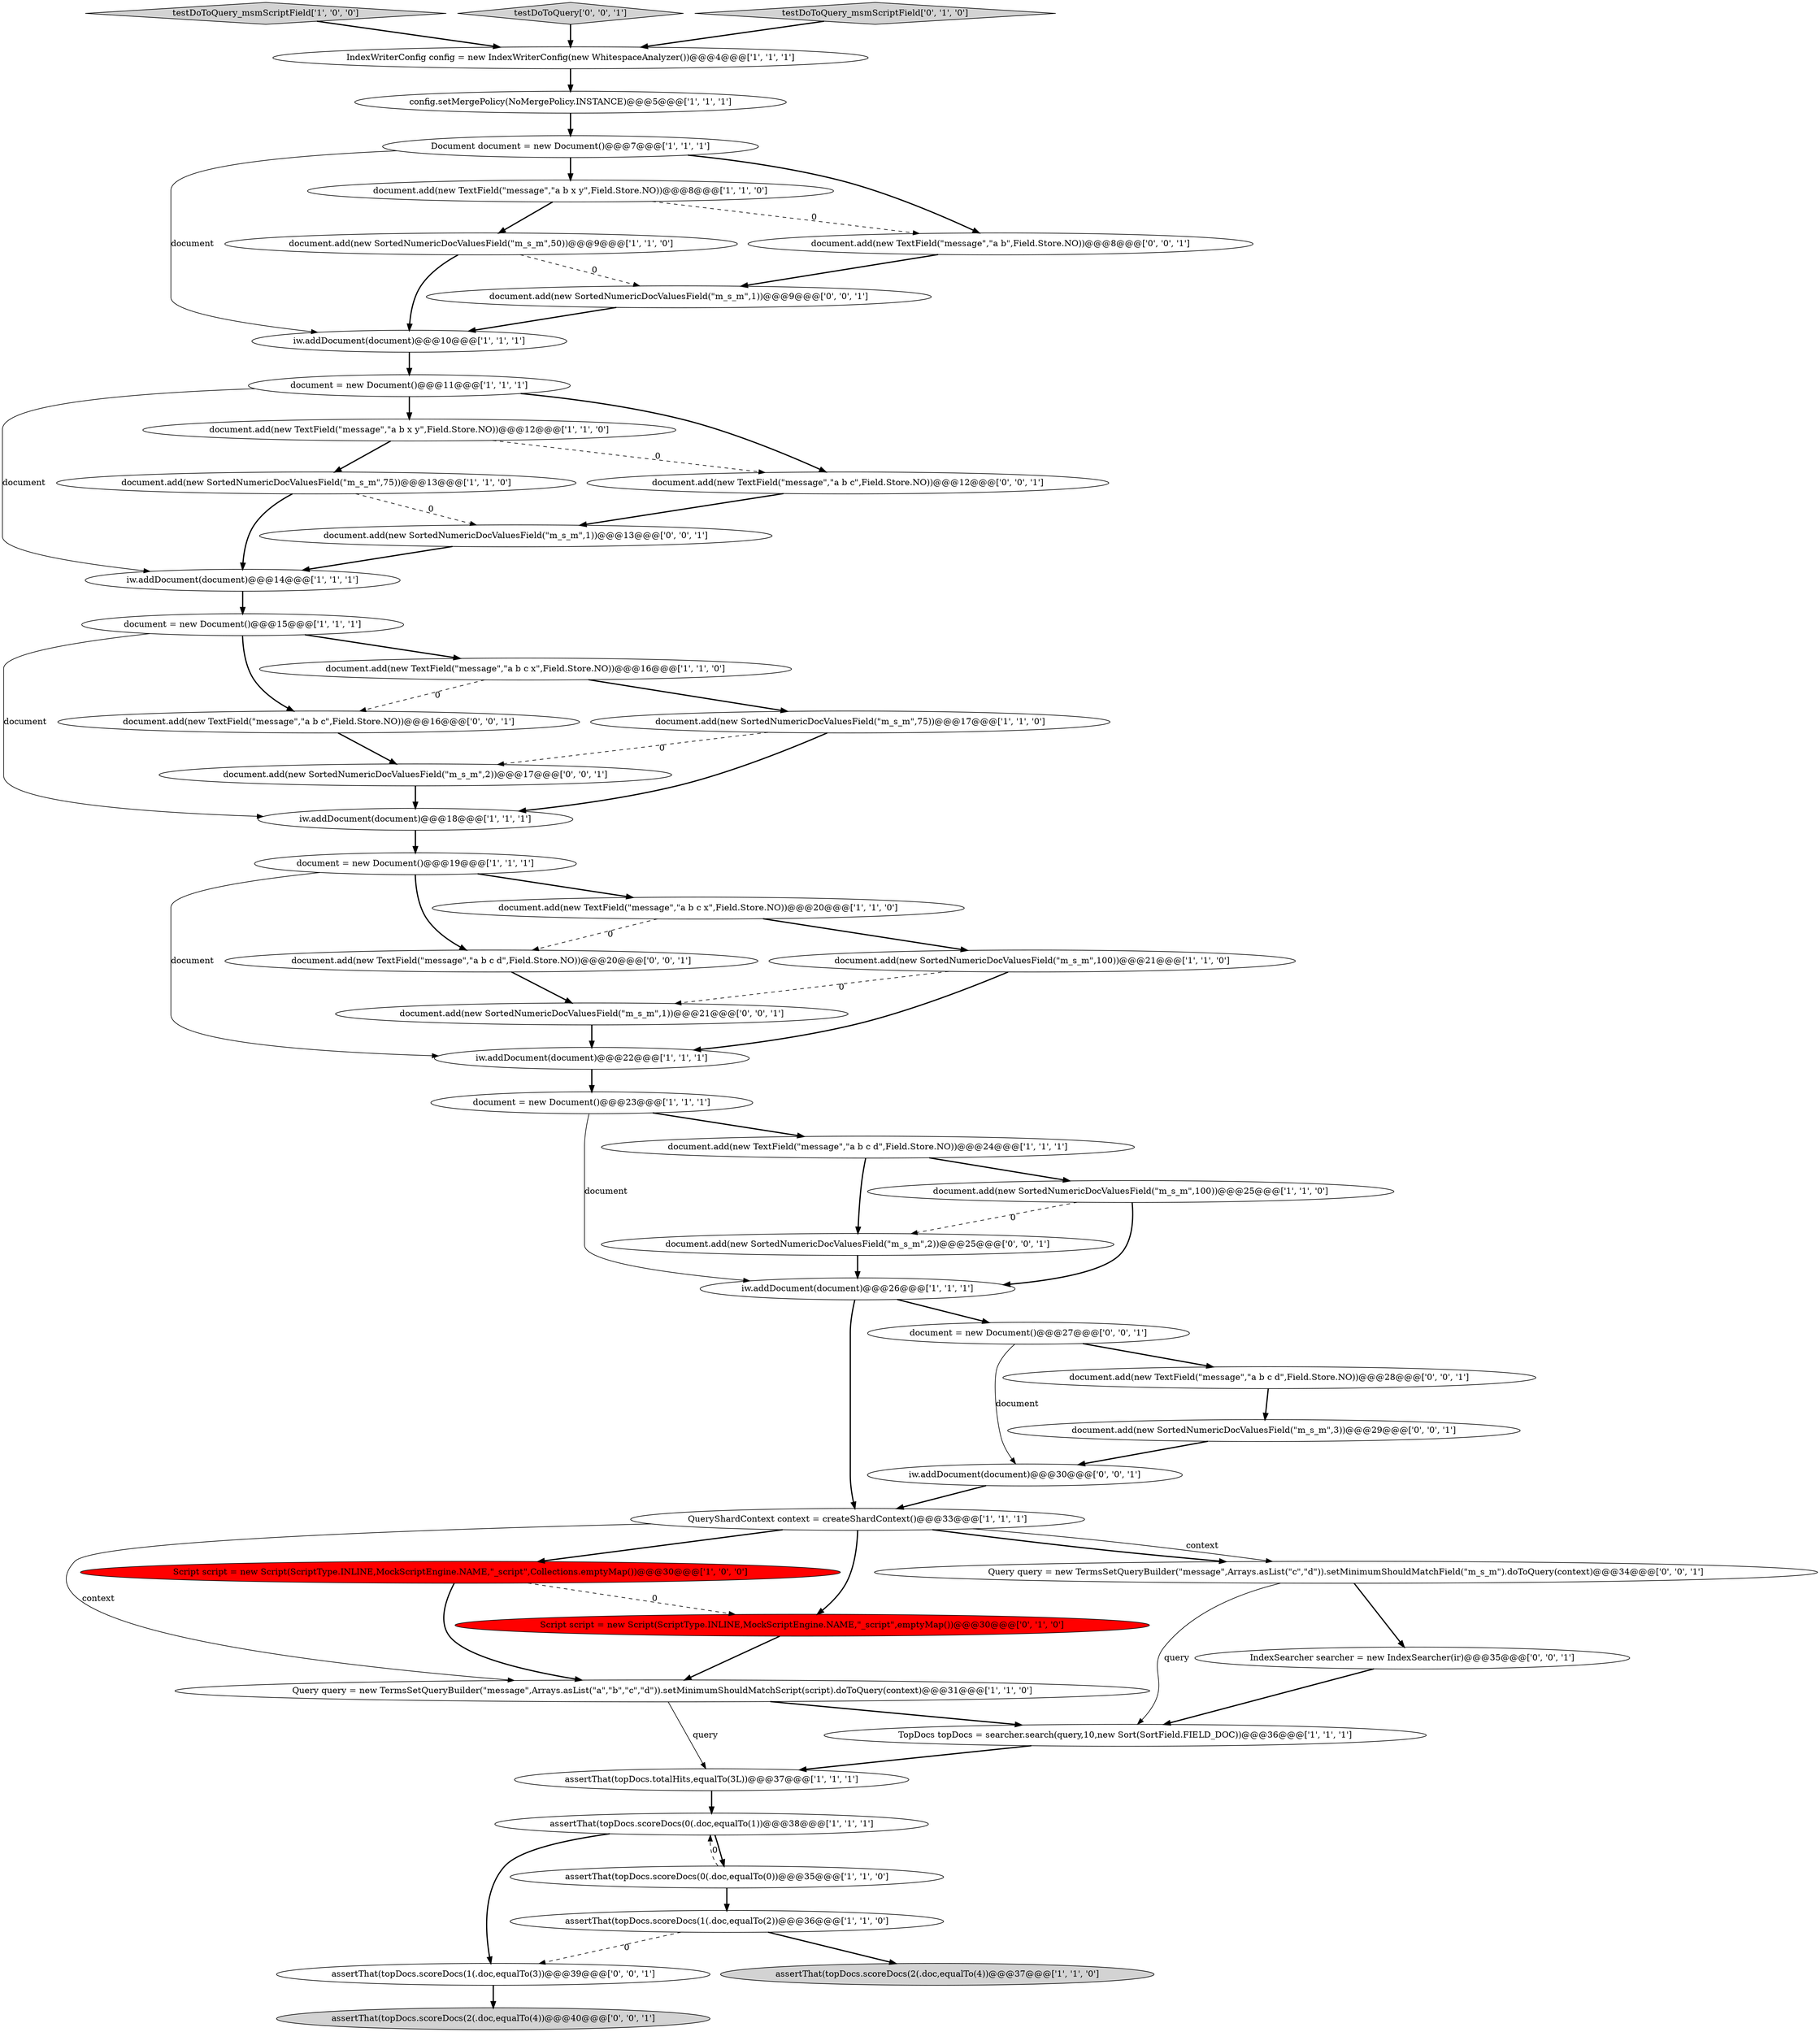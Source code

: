digraph {
17 [style = filled, label = "iw.addDocument(document)@@@18@@@['1', '1', '1']", fillcolor = white, shape = ellipse image = "AAA0AAABBB1BBB"];
25 [style = filled, label = "document = new Document()@@@23@@@['1', '1', '1']", fillcolor = white, shape = ellipse image = "AAA0AAABBB1BBB"];
6 [style = filled, label = "document.add(new SortedNumericDocValuesField(\"m_s_m\",50))@@@9@@@['1', '1', '0']", fillcolor = white, shape = ellipse image = "AAA0AAABBB1BBB"];
7 [style = filled, label = "iw.addDocument(document)@@@22@@@['1', '1', '1']", fillcolor = white, shape = ellipse image = "AAA0AAABBB1BBB"];
13 [style = filled, label = "iw.addDocument(document)@@@26@@@['1', '1', '1']", fillcolor = white, shape = ellipse image = "AAA0AAABBB1BBB"];
12 [style = filled, label = "document = new Document()@@@19@@@['1', '1', '1']", fillcolor = white, shape = ellipse image = "AAA0AAABBB1BBB"];
1 [style = filled, label = "document.add(new TextField(\"message\",\"a b x y\",Field.Store.NO))@@@8@@@['1', '1', '0']", fillcolor = white, shape = ellipse image = "AAA0AAABBB1BBB"];
19 [style = filled, label = "TopDocs topDocs = searcher.search(query,10,new Sort(SortField.FIELD_DOC))@@@36@@@['1', '1', '1']", fillcolor = white, shape = ellipse image = "AAA0AAABBB1BBB"];
5 [style = filled, label = "document.add(new SortedNumericDocValuesField(\"m_s_m\",100))@@@21@@@['1', '1', '0']", fillcolor = white, shape = ellipse image = "AAA0AAABBB1BBB"];
50 [style = filled, label = "document.add(new TextField(\"message\",\"a b c\",Field.Store.NO))@@@16@@@['0', '0', '1']", fillcolor = white, shape = ellipse image = "AAA0AAABBB3BBB"];
28 [style = filled, label = "assertThat(topDocs.scoreDocs(0(.doc,equalTo(1))@@@38@@@['1', '1', '1']", fillcolor = white, shape = ellipse image = "AAA0AAABBB1BBB"];
37 [style = filled, label = "document.add(new SortedNumericDocValuesField(\"m_s_m\",2))@@@17@@@['0', '0', '1']", fillcolor = white, shape = ellipse image = "AAA0AAABBB3BBB"];
22 [style = filled, label = "IndexWriterConfig config = new IndexWriterConfig(new WhitespaceAnalyzer())@@@4@@@['1', '1', '1']", fillcolor = white, shape = ellipse image = "AAA0AAABBB1BBB"];
29 [style = filled, label = "testDoToQuery_msmScriptField['1', '0', '0']", fillcolor = lightgray, shape = diamond image = "AAA0AAABBB1BBB"];
39 [style = filled, label = "document.add(new SortedNumericDocValuesField(\"m_s_m\",1))@@@21@@@['0', '0', '1']", fillcolor = white, shape = ellipse image = "AAA0AAABBB3BBB"];
21 [style = filled, label = "document = new Document()@@@11@@@['1', '1', '1']", fillcolor = white, shape = ellipse image = "AAA0AAABBB1BBB"];
51 [style = filled, label = "testDoToQuery['0', '0', '1']", fillcolor = lightgray, shape = diamond image = "AAA0AAABBB3BBB"];
10 [style = filled, label = "iw.addDocument(document)@@@10@@@['1', '1', '1']", fillcolor = white, shape = ellipse image = "AAA0AAABBB1BBB"];
11 [style = filled, label = "iw.addDocument(document)@@@14@@@['1', '1', '1']", fillcolor = white, shape = ellipse image = "AAA0AAABBB1BBB"];
8 [style = filled, label = "assertThat(topDocs.scoreDocs(1(.doc,equalTo(2))@@@36@@@['1', '1', '0']", fillcolor = white, shape = ellipse image = "AAA0AAABBB1BBB"];
45 [style = filled, label = "document.add(new SortedNumericDocValuesField(\"m_s_m\",1))@@@13@@@['0', '0', '1']", fillcolor = white, shape = ellipse image = "AAA0AAABBB3BBB"];
14 [style = filled, label = "assertThat(topDocs.totalHits,equalTo(3L))@@@37@@@['1', '1', '1']", fillcolor = white, shape = ellipse image = "AAA0AAABBB1BBB"];
30 [style = filled, label = "document.add(new SortedNumericDocValuesField(\"m_s_m\",100))@@@25@@@['1', '1', '0']", fillcolor = white, shape = ellipse image = "AAA0AAABBB1BBB"];
16 [style = filled, label = "Script script = new Script(ScriptType.INLINE,MockScriptEngine.NAME,\"_script\",Collections.emptyMap())@@@30@@@['1', '0', '0']", fillcolor = red, shape = ellipse image = "AAA1AAABBB1BBB"];
23 [style = filled, label = "document.add(new SortedNumericDocValuesField(\"m_s_m\",75))@@@17@@@['1', '1', '0']", fillcolor = white, shape = ellipse image = "AAA0AAABBB1BBB"];
36 [style = filled, label = "document.add(new TextField(\"message\",\"a b c d\",Field.Store.NO))@@@20@@@['0', '0', '1']", fillcolor = white, shape = ellipse image = "AAA0AAABBB3BBB"];
44 [style = filled, label = "IndexSearcher searcher = new IndexSearcher(ir)@@@35@@@['0', '0', '1']", fillcolor = white, shape = ellipse image = "AAA0AAABBB3BBB"];
15 [style = filled, label = "document = new Document()@@@15@@@['1', '1', '1']", fillcolor = white, shape = ellipse image = "AAA0AAABBB1BBB"];
49 [style = filled, label = "assertThat(topDocs.scoreDocs(1(.doc,equalTo(3))@@@39@@@['0', '0', '1']", fillcolor = white, shape = ellipse image = "AAA0AAABBB3BBB"];
35 [style = filled, label = "document.add(new TextField(\"message\",\"a b\",Field.Store.NO))@@@8@@@['0', '0', '1']", fillcolor = white, shape = ellipse image = "AAA0AAABBB3BBB"];
48 [style = filled, label = "Query query = new TermsSetQueryBuilder(\"message\",Arrays.asList(\"c\",\"d\")).setMinimumShouldMatchField(\"m_s_m\").doToQuery(context)@@@34@@@['0', '0', '1']", fillcolor = white, shape = ellipse image = "AAA0AAABBB3BBB"];
2 [style = filled, label = "document.add(new TextField(\"message\",\"a b c x\",Field.Store.NO))@@@20@@@['1', '1', '0']", fillcolor = white, shape = ellipse image = "AAA0AAABBB1BBB"];
42 [style = filled, label = "document.add(new SortedNumericDocValuesField(\"m_s_m\",2))@@@25@@@['0', '0', '1']", fillcolor = white, shape = ellipse image = "AAA0AAABBB3BBB"];
38 [style = filled, label = "document.add(new SortedNumericDocValuesField(\"m_s_m\",1))@@@9@@@['0', '0', '1']", fillcolor = white, shape = ellipse image = "AAA0AAABBB3BBB"];
4 [style = filled, label = "document.add(new TextField(\"message\",\"a b x y\",Field.Store.NO))@@@12@@@['1', '1', '0']", fillcolor = white, shape = ellipse image = "AAA0AAABBB1BBB"];
0 [style = filled, label = "document.add(new TextField(\"message\",\"a b c x\",Field.Store.NO))@@@16@@@['1', '1', '0']", fillcolor = white, shape = ellipse image = "AAA0AAABBB1BBB"];
47 [style = filled, label = "document.add(new TextField(\"message\",\"a b c\",Field.Store.NO))@@@12@@@['0', '0', '1']", fillcolor = white, shape = ellipse image = "AAA0AAABBB3BBB"];
32 [style = filled, label = "Script script = new Script(ScriptType.INLINE,MockScriptEngine.NAME,\"_script\",emptyMap())@@@30@@@['0', '1', '0']", fillcolor = red, shape = ellipse image = "AAA1AAABBB2BBB"];
18 [style = filled, label = "config.setMergePolicy(NoMergePolicy.INSTANCE)@@@5@@@['1', '1', '1']", fillcolor = white, shape = ellipse image = "AAA0AAABBB1BBB"];
26 [style = filled, label = "assertThat(topDocs.scoreDocs(0(.doc,equalTo(0))@@@35@@@['1', '1', '0']", fillcolor = white, shape = ellipse image = "AAA0AAABBB1BBB"];
41 [style = filled, label = "iw.addDocument(document)@@@30@@@['0', '0', '1']", fillcolor = white, shape = ellipse image = "AAA0AAABBB3BBB"];
33 [style = filled, label = "testDoToQuery_msmScriptField['0', '1', '0']", fillcolor = lightgray, shape = diamond image = "AAA0AAABBB2BBB"];
40 [style = filled, label = "document.add(new TextField(\"message\",\"a b c d\",Field.Store.NO))@@@28@@@['0', '0', '1']", fillcolor = white, shape = ellipse image = "AAA0AAABBB3BBB"];
27 [style = filled, label = "document.add(new TextField(\"message\",\"a b c d\",Field.Store.NO))@@@24@@@['1', '1', '1']", fillcolor = white, shape = ellipse image = "AAA0AAABBB1BBB"];
24 [style = filled, label = "assertThat(topDocs.scoreDocs(2(.doc,equalTo(4))@@@37@@@['1', '1', '0']", fillcolor = lightgray, shape = ellipse image = "AAA0AAABBB1BBB"];
20 [style = filled, label = "QueryShardContext context = createShardContext()@@@33@@@['1', '1', '1']", fillcolor = white, shape = ellipse image = "AAA0AAABBB1BBB"];
31 [style = filled, label = "document.add(new SortedNumericDocValuesField(\"m_s_m\",75))@@@13@@@['1', '1', '0']", fillcolor = white, shape = ellipse image = "AAA0AAABBB1BBB"];
34 [style = filled, label = "document = new Document()@@@27@@@['0', '0', '1']", fillcolor = white, shape = ellipse image = "AAA0AAABBB3BBB"];
46 [style = filled, label = "document.add(new SortedNumericDocValuesField(\"m_s_m\",3))@@@29@@@['0', '0', '1']", fillcolor = white, shape = ellipse image = "AAA0AAABBB3BBB"];
3 [style = filled, label = "Query query = new TermsSetQueryBuilder(\"message\",Arrays.asList(\"a\",\"b\",\"c\",\"d\")).setMinimumShouldMatchScript(script).doToQuery(context)@@@31@@@['1', '1', '0']", fillcolor = white, shape = ellipse image = "AAA0AAABBB1BBB"];
43 [style = filled, label = "assertThat(topDocs.scoreDocs(2(.doc,equalTo(4))@@@40@@@['0', '0', '1']", fillcolor = lightgray, shape = ellipse image = "AAA0AAABBB3BBB"];
9 [style = filled, label = "Document document = new Document()@@@7@@@['1', '1', '1']", fillcolor = white, shape = ellipse image = "AAA0AAABBB1BBB"];
16->3 [style = bold, label=""];
21->47 [style = bold, label=""];
13->34 [style = bold, label=""];
42->13 [style = bold, label=""];
30->13 [style = bold, label=""];
34->41 [style = solid, label="document"];
20->48 [style = solid, label="context"];
34->40 [style = bold, label=""];
15->17 [style = solid, label="document"];
16->32 [style = dashed, label="0"];
1->35 [style = dashed, label="0"];
38->10 [style = bold, label=""];
15->50 [style = bold, label=""];
27->30 [style = bold, label=""];
50->37 [style = bold, label=""];
37->17 [style = bold, label=""];
28->49 [style = bold, label=""];
26->28 [style = dashed, label="0"];
44->19 [style = bold, label=""];
12->36 [style = bold, label=""];
31->45 [style = dashed, label="0"];
20->32 [style = bold, label=""];
28->26 [style = bold, label=""];
14->28 [style = bold, label=""];
26->8 [style = bold, label=""];
6->38 [style = dashed, label="0"];
4->47 [style = dashed, label="0"];
10->21 [style = bold, label=""];
48->44 [style = bold, label=""];
5->39 [style = dashed, label="0"];
25->13 [style = solid, label="document"];
41->20 [style = bold, label=""];
49->43 [style = bold, label=""];
9->35 [style = bold, label=""];
31->11 [style = bold, label=""];
36->39 [style = bold, label=""];
11->15 [style = bold, label=""];
46->41 [style = bold, label=""];
23->37 [style = dashed, label="0"];
45->11 [style = bold, label=""];
27->42 [style = bold, label=""];
40->46 [style = bold, label=""];
25->27 [style = bold, label=""];
4->31 [style = bold, label=""];
12->2 [style = bold, label=""];
48->19 [style = solid, label="query"];
22->18 [style = bold, label=""];
1->6 [style = bold, label=""];
17->12 [style = bold, label=""];
30->42 [style = dashed, label="0"];
0->23 [style = bold, label=""];
20->16 [style = bold, label=""];
19->14 [style = bold, label=""];
3->19 [style = bold, label=""];
39->7 [style = bold, label=""];
9->10 [style = solid, label="document"];
2->36 [style = dashed, label="0"];
20->48 [style = bold, label=""];
15->0 [style = bold, label=""];
6->10 [style = bold, label=""];
51->22 [style = bold, label=""];
8->49 [style = dashed, label="0"];
18->9 [style = bold, label=""];
5->7 [style = bold, label=""];
23->17 [style = bold, label=""];
7->25 [style = bold, label=""];
47->45 [style = bold, label=""];
35->38 [style = bold, label=""];
12->7 [style = solid, label="document"];
29->22 [style = bold, label=""];
21->11 [style = solid, label="document"];
9->1 [style = bold, label=""];
20->3 [style = solid, label="context"];
32->3 [style = bold, label=""];
0->50 [style = dashed, label="0"];
33->22 [style = bold, label=""];
3->14 [style = solid, label="query"];
2->5 [style = bold, label=""];
21->4 [style = bold, label=""];
13->20 [style = bold, label=""];
8->24 [style = bold, label=""];
}
